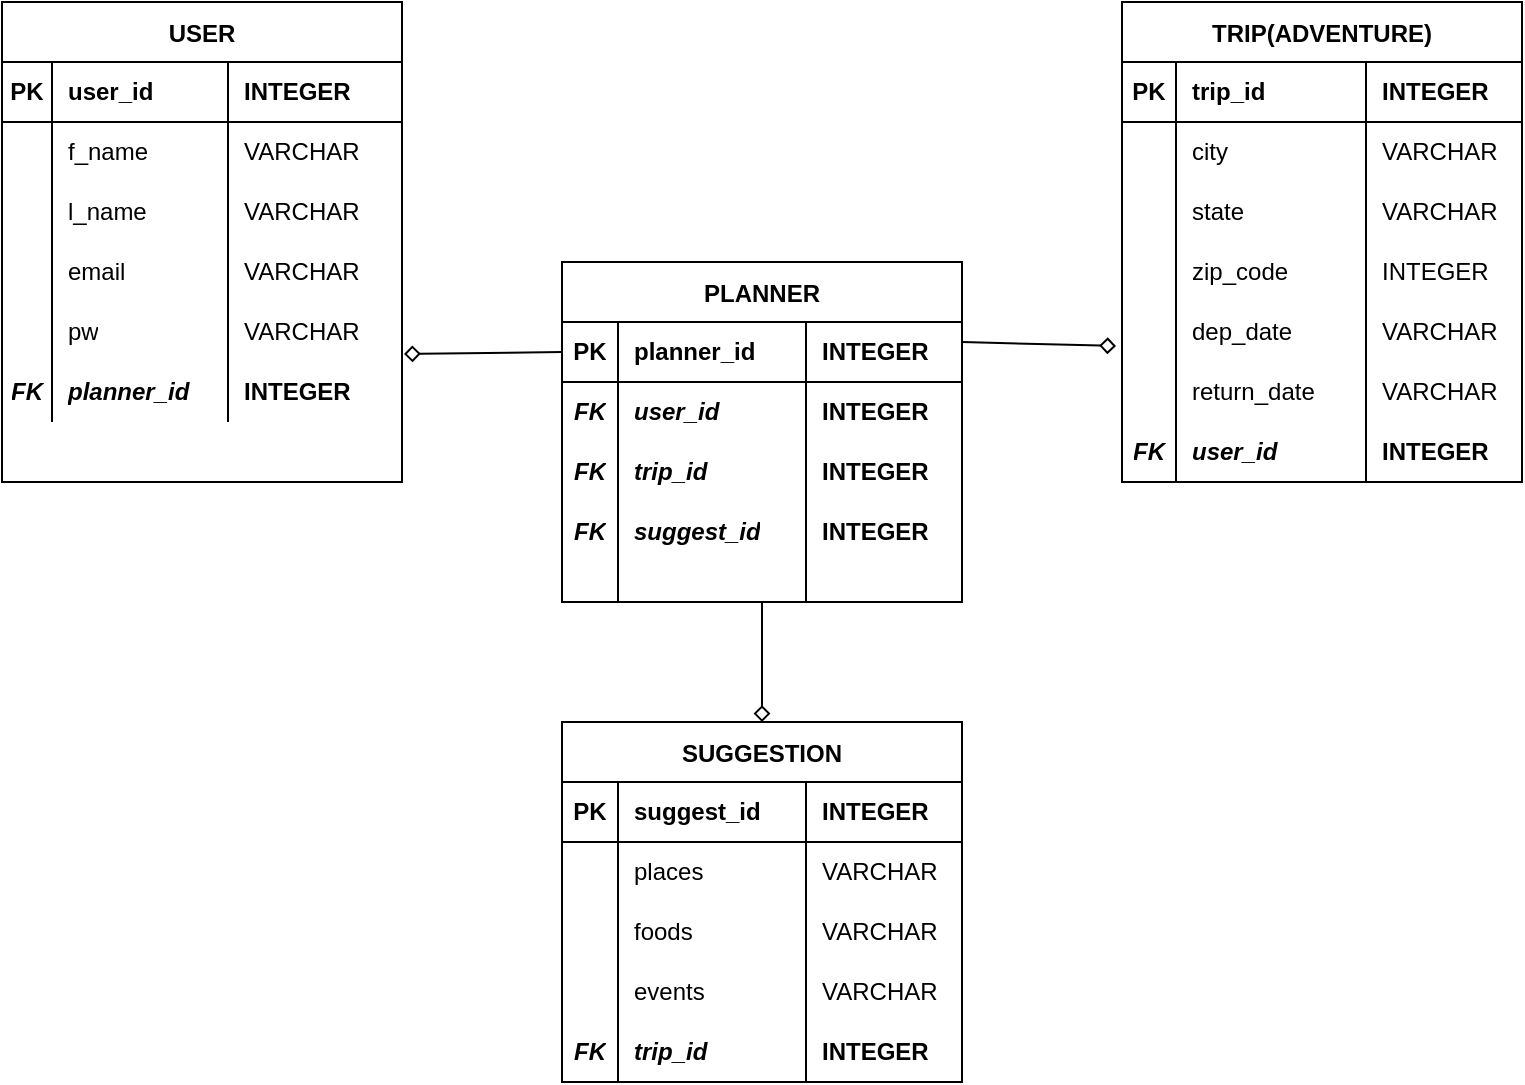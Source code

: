 <mxfile version="14.9.6" type="github">
  <diagram id="C5RBs43oDa-KdzZeNtuy" name="Page-1">
    <mxGraphModel dx="523" dy="462" grid="1" gridSize="10" guides="1" tooltips="1" connect="1" arrows="1" fold="1" page="1" pageScale="1" pageWidth="1654" pageHeight="2336" math="0" shadow="0">
      <root>
        <mxCell id="WIyWlLk6GJQsqaUBKTNV-0" />
        <mxCell id="WIyWlLk6GJQsqaUBKTNV-1" parent="WIyWlLk6GJQsqaUBKTNV-0" />
        <mxCell id="X1EbeZXDvOtY6BMOChlS-26" value="USER" style="shape=table;startSize=30;container=1;collapsible=0;childLayout=tableLayout;fixedRows=1;rowLines=0;fontStyle=1;align=center;pointerEvents=1;" parent="WIyWlLk6GJQsqaUBKTNV-1" vertex="1">
          <mxGeometry x="120" y="120" width="200" height="240" as="geometry" />
        </mxCell>
        <mxCell id="X1EbeZXDvOtY6BMOChlS-27" value="" style="shape=partialRectangle;html=1;whiteSpace=wrap;collapsible=0;dropTarget=0;pointerEvents=1;fillColor=none;top=0;left=0;bottom=1;right=0;points=[[0,0.5],[1,0.5]];portConstraint=eastwest;" parent="X1EbeZXDvOtY6BMOChlS-26" vertex="1">
          <mxGeometry y="30" width="200" height="30" as="geometry" />
        </mxCell>
        <mxCell id="X1EbeZXDvOtY6BMOChlS-28" value="&lt;b&gt;PK&lt;/b&gt;" style="shape=partialRectangle;html=1;whiteSpace=wrap;connectable=0;fillColor=none;top=0;left=0;bottom=0;right=0;overflow=hidden;pointerEvents=1;" parent="X1EbeZXDvOtY6BMOChlS-27" vertex="1">
          <mxGeometry width="25" height="30" as="geometry" />
        </mxCell>
        <mxCell id="X1EbeZXDvOtY6BMOChlS-29" value="user_id" style="shape=partialRectangle;html=1;whiteSpace=wrap;connectable=0;fillColor=none;top=0;left=0;bottom=0;right=0;align=left;spacingLeft=6;overflow=hidden;pointerEvents=1;fontStyle=1" parent="X1EbeZXDvOtY6BMOChlS-27" vertex="1">
          <mxGeometry x="25" width="88" height="30" as="geometry" />
        </mxCell>
        <mxCell id="X1EbeZXDvOtY6BMOChlS-36" value="&lt;b&gt;INTEGER&lt;/b&gt;" style="shape=partialRectangle;html=1;whiteSpace=wrap;connectable=0;fillColor=none;top=0;left=0;bottom=0;right=0;align=left;spacingLeft=6;overflow=hidden;pointerEvents=1;" parent="X1EbeZXDvOtY6BMOChlS-27" vertex="1">
          <mxGeometry x="113" width="87" height="30" as="geometry" />
        </mxCell>
        <mxCell id="X1EbeZXDvOtY6BMOChlS-30" value="" style="shape=partialRectangle;html=1;whiteSpace=wrap;collapsible=0;dropTarget=0;pointerEvents=1;fillColor=none;top=0;left=0;bottom=0;right=0;points=[[0,0.5],[1,0.5]];portConstraint=eastwest;" parent="X1EbeZXDvOtY6BMOChlS-26" vertex="1">
          <mxGeometry y="60" width="200" height="30" as="geometry" />
        </mxCell>
        <mxCell id="X1EbeZXDvOtY6BMOChlS-31" value="" style="shape=partialRectangle;html=1;whiteSpace=wrap;connectable=0;fillColor=none;top=0;left=0;bottom=0;right=0;overflow=hidden;pointerEvents=1;" parent="X1EbeZXDvOtY6BMOChlS-30" vertex="1">
          <mxGeometry width="25" height="30" as="geometry" />
        </mxCell>
        <mxCell id="X1EbeZXDvOtY6BMOChlS-32" value="f_name" style="shape=partialRectangle;html=1;whiteSpace=wrap;connectable=0;fillColor=none;top=0;left=0;bottom=0;right=0;align=left;spacingLeft=6;overflow=hidden;pointerEvents=1;" parent="X1EbeZXDvOtY6BMOChlS-30" vertex="1">
          <mxGeometry x="25" width="88" height="30" as="geometry" />
        </mxCell>
        <mxCell id="X1EbeZXDvOtY6BMOChlS-37" value="VARCHAR" style="shape=partialRectangle;html=1;whiteSpace=wrap;connectable=0;fillColor=none;top=0;left=0;bottom=0;right=0;align=left;spacingLeft=6;overflow=hidden;pointerEvents=1;" parent="X1EbeZXDvOtY6BMOChlS-30" vertex="1">
          <mxGeometry x="113" width="87" height="30" as="geometry" />
        </mxCell>
        <mxCell id="X1EbeZXDvOtY6BMOChlS-33" value="" style="shape=partialRectangle;html=1;whiteSpace=wrap;collapsible=0;dropTarget=0;pointerEvents=1;fillColor=none;top=0;left=0;bottom=0;right=0;points=[[0,0.5],[1,0.5]];portConstraint=eastwest;" parent="X1EbeZXDvOtY6BMOChlS-26" vertex="1">
          <mxGeometry y="90" width="200" height="30" as="geometry" />
        </mxCell>
        <mxCell id="X1EbeZXDvOtY6BMOChlS-34" value="" style="shape=partialRectangle;html=1;whiteSpace=wrap;connectable=0;fillColor=none;top=0;left=0;bottom=0;right=0;overflow=hidden;pointerEvents=1;" parent="X1EbeZXDvOtY6BMOChlS-33" vertex="1">
          <mxGeometry width="25" height="30" as="geometry" />
        </mxCell>
        <mxCell id="X1EbeZXDvOtY6BMOChlS-35" value="l_name" style="shape=partialRectangle;html=1;whiteSpace=wrap;connectable=0;fillColor=none;top=0;left=0;bottom=0;right=0;align=left;spacingLeft=6;overflow=hidden;pointerEvents=1;" parent="X1EbeZXDvOtY6BMOChlS-33" vertex="1">
          <mxGeometry x="25" width="88" height="30" as="geometry" />
        </mxCell>
        <mxCell id="X1EbeZXDvOtY6BMOChlS-38" value="VARCHAR" style="shape=partialRectangle;html=1;whiteSpace=wrap;connectable=0;fillColor=none;top=0;left=0;bottom=0;right=0;align=left;spacingLeft=6;overflow=hidden;pointerEvents=1;" parent="X1EbeZXDvOtY6BMOChlS-33" vertex="1">
          <mxGeometry x="113" width="87" height="30" as="geometry" />
        </mxCell>
        <mxCell id="X1EbeZXDvOtY6BMOChlS-39" value="" style="shape=partialRectangle;html=1;whiteSpace=wrap;collapsible=0;dropTarget=0;pointerEvents=1;fillColor=none;top=0;left=0;bottom=0;right=0;points=[[0,0.5],[1,0.5]];portConstraint=eastwest;" parent="X1EbeZXDvOtY6BMOChlS-26" vertex="1">
          <mxGeometry y="120" width="200" height="30" as="geometry" />
        </mxCell>
        <mxCell id="X1EbeZXDvOtY6BMOChlS-40" value="&lt;span style=&quot;white-space: pre&quot;&gt; &lt;span style=&quot;white-space: pre&quot;&gt; &lt;/span&gt;&lt;/span&gt;" style="shape=partialRectangle;html=1;whiteSpace=wrap;connectable=0;fillColor=none;top=0;left=0;bottom=0;right=0;overflow=hidden;pointerEvents=1;" parent="X1EbeZXDvOtY6BMOChlS-39" vertex="1">
          <mxGeometry width="25" height="30" as="geometry" />
        </mxCell>
        <mxCell id="X1EbeZXDvOtY6BMOChlS-41" value="email" style="shape=partialRectangle;html=1;whiteSpace=wrap;connectable=0;fillColor=none;top=0;left=0;bottom=0;right=0;align=left;spacingLeft=6;overflow=hidden;pointerEvents=1;" parent="X1EbeZXDvOtY6BMOChlS-39" vertex="1">
          <mxGeometry x="25" width="88" height="30" as="geometry" />
        </mxCell>
        <mxCell id="X1EbeZXDvOtY6BMOChlS-42" value="VARCHAR" style="shape=partialRectangle;html=1;whiteSpace=wrap;connectable=0;fillColor=none;top=0;left=0;bottom=0;right=0;align=left;spacingLeft=6;overflow=hidden;pointerEvents=1;" parent="X1EbeZXDvOtY6BMOChlS-39" vertex="1">
          <mxGeometry x="113" width="87" height="30" as="geometry" />
        </mxCell>
        <mxCell id="X1EbeZXDvOtY6BMOChlS-43" value="" style="shape=partialRectangle;html=1;whiteSpace=wrap;collapsible=0;dropTarget=0;pointerEvents=1;fillColor=none;top=0;left=0;bottom=0;right=0;points=[[0,0.5],[1,0.5]];portConstraint=eastwest;" parent="X1EbeZXDvOtY6BMOChlS-26" vertex="1">
          <mxGeometry y="150" width="200" height="30" as="geometry" />
        </mxCell>
        <mxCell id="X1EbeZXDvOtY6BMOChlS-44" value="&lt;span style=&quot;white-space: pre&quot;&gt; &lt;span style=&quot;white-space: pre&quot;&gt; &lt;/span&gt;&lt;/span&gt;" style="shape=partialRectangle;html=1;whiteSpace=wrap;connectable=0;fillColor=none;top=0;left=0;bottom=0;right=0;overflow=hidden;pointerEvents=1;" parent="X1EbeZXDvOtY6BMOChlS-43" vertex="1">
          <mxGeometry width="25" height="30" as="geometry" />
        </mxCell>
        <mxCell id="X1EbeZXDvOtY6BMOChlS-45" value="pw" style="shape=partialRectangle;html=1;whiteSpace=wrap;connectable=0;fillColor=none;top=0;left=0;bottom=0;right=0;align=left;spacingLeft=6;overflow=hidden;pointerEvents=1;" parent="X1EbeZXDvOtY6BMOChlS-43" vertex="1">
          <mxGeometry x="25" width="88" height="30" as="geometry" />
        </mxCell>
        <mxCell id="X1EbeZXDvOtY6BMOChlS-46" value="VARCHAR" style="shape=partialRectangle;html=1;whiteSpace=wrap;connectable=0;fillColor=none;top=0;left=0;bottom=0;right=0;align=left;spacingLeft=6;overflow=hidden;pointerEvents=1;" parent="X1EbeZXDvOtY6BMOChlS-43" vertex="1">
          <mxGeometry x="113" width="87" height="30" as="geometry" />
        </mxCell>
        <mxCell id="X1EbeZXDvOtY6BMOChlS-161" value="" style="shape=partialRectangle;html=1;whiteSpace=wrap;collapsible=0;dropTarget=0;pointerEvents=1;fillColor=none;top=0;left=0;bottom=0;right=0;points=[[0,0.5],[1,0.5]];portConstraint=eastwest;" parent="X1EbeZXDvOtY6BMOChlS-26" vertex="1">
          <mxGeometry y="180" width="200" height="30" as="geometry" />
        </mxCell>
        <mxCell id="X1EbeZXDvOtY6BMOChlS-162" value="&lt;span style=&quot;white-space: pre&quot;&gt;FK&lt;/span&gt;" style="shape=partialRectangle;html=1;whiteSpace=wrap;connectable=0;fillColor=none;top=0;left=0;bottom=0;right=0;overflow=hidden;pointerEvents=1;fontStyle=3" parent="X1EbeZXDvOtY6BMOChlS-161" vertex="1">
          <mxGeometry width="25" height="30" as="geometry" />
        </mxCell>
        <mxCell id="X1EbeZXDvOtY6BMOChlS-163" value="planner_id" style="shape=partialRectangle;html=1;whiteSpace=wrap;connectable=0;fillColor=none;top=0;left=0;bottom=0;right=0;align=left;spacingLeft=6;overflow=hidden;pointerEvents=1;fontStyle=3" parent="X1EbeZXDvOtY6BMOChlS-161" vertex="1">
          <mxGeometry x="25" width="88" height="30" as="geometry" />
        </mxCell>
        <mxCell id="X1EbeZXDvOtY6BMOChlS-164" value="INTEGER" style="shape=partialRectangle;html=1;whiteSpace=wrap;connectable=0;fillColor=none;top=0;left=0;bottom=0;right=0;align=left;spacingLeft=6;overflow=hidden;pointerEvents=1;fontStyle=1" parent="X1EbeZXDvOtY6BMOChlS-161" vertex="1">
          <mxGeometry x="113" width="87" height="30" as="geometry" />
        </mxCell>
        <mxCell id="X1EbeZXDvOtY6BMOChlS-52" value="TRIP(ADVENTURE)" style="shape=table;startSize=30;container=1;collapsible=0;childLayout=tableLayout;fixedRows=1;rowLines=0;fontStyle=1;align=center;pointerEvents=1;" parent="WIyWlLk6GJQsqaUBKTNV-1" vertex="1">
          <mxGeometry x="680" y="120" width="200" height="240" as="geometry" />
        </mxCell>
        <mxCell id="X1EbeZXDvOtY6BMOChlS-53" value="" style="shape=partialRectangle;html=1;whiteSpace=wrap;collapsible=0;dropTarget=0;pointerEvents=1;fillColor=none;top=0;left=0;bottom=1;right=0;points=[[0,0.5],[1,0.5]];portConstraint=eastwest;" parent="X1EbeZXDvOtY6BMOChlS-52" vertex="1">
          <mxGeometry y="30" width="200" height="30" as="geometry" />
        </mxCell>
        <mxCell id="X1EbeZXDvOtY6BMOChlS-54" value="&lt;b&gt;PK&lt;/b&gt;" style="shape=partialRectangle;html=1;whiteSpace=wrap;connectable=0;fillColor=none;top=0;left=0;bottom=0;right=0;overflow=hidden;pointerEvents=1;" parent="X1EbeZXDvOtY6BMOChlS-53" vertex="1">
          <mxGeometry width="27" height="30" as="geometry" />
        </mxCell>
        <mxCell id="X1EbeZXDvOtY6BMOChlS-55" value="trip_id" style="shape=partialRectangle;html=1;whiteSpace=wrap;connectable=0;fillColor=none;top=0;left=0;bottom=0;right=0;align=left;spacingLeft=6;overflow=hidden;pointerEvents=1;fontStyle=1" parent="X1EbeZXDvOtY6BMOChlS-53" vertex="1">
          <mxGeometry x="27" width="95" height="30" as="geometry" />
        </mxCell>
        <mxCell id="X1EbeZXDvOtY6BMOChlS-56" value="&lt;b&gt;INTEGER&lt;/b&gt;" style="shape=partialRectangle;html=1;whiteSpace=wrap;connectable=0;fillColor=none;top=0;left=0;bottom=0;right=0;align=left;spacingLeft=6;overflow=hidden;pointerEvents=1;" parent="X1EbeZXDvOtY6BMOChlS-53" vertex="1">
          <mxGeometry x="122" width="78" height="30" as="geometry" />
        </mxCell>
        <mxCell id="X1EbeZXDvOtY6BMOChlS-57" value="" style="shape=partialRectangle;html=1;whiteSpace=wrap;collapsible=0;dropTarget=0;pointerEvents=1;fillColor=none;top=0;left=0;bottom=0;right=0;points=[[0,0.5],[1,0.5]];portConstraint=eastwest;" parent="X1EbeZXDvOtY6BMOChlS-52" vertex="1">
          <mxGeometry y="60" width="200" height="30" as="geometry" />
        </mxCell>
        <mxCell id="X1EbeZXDvOtY6BMOChlS-58" value="" style="shape=partialRectangle;html=1;whiteSpace=wrap;connectable=0;fillColor=none;top=0;left=0;bottom=0;right=0;overflow=hidden;pointerEvents=1;" parent="X1EbeZXDvOtY6BMOChlS-57" vertex="1">
          <mxGeometry width="27" height="30" as="geometry" />
        </mxCell>
        <mxCell id="X1EbeZXDvOtY6BMOChlS-59" value="city" style="shape=partialRectangle;html=1;whiteSpace=wrap;connectable=0;fillColor=none;top=0;left=0;bottom=0;right=0;align=left;spacingLeft=6;overflow=hidden;pointerEvents=1;" parent="X1EbeZXDvOtY6BMOChlS-57" vertex="1">
          <mxGeometry x="27" width="95" height="30" as="geometry" />
        </mxCell>
        <mxCell id="X1EbeZXDvOtY6BMOChlS-60" value="VARCHAR" style="shape=partialRectangle;html=1;whiteSpace=wrap;connectable=0;fillColor=none;top=0;left=0;bottom=0;right=0;align=left;spacingLeft=6;overflow=hidden;pointerEvents=1;" parent="X1EbeZXDvOtY6BMOChlS-57" vertex="1">
          <mxGeometry x="122" width="78" height="30" as="geometry" />
        </mxCell>
        <mxCell id="X1EbeZXDvOtY6BMOChlS-61" value="" style="shape=partialRectangle;html=1;whiteSpace=wrap;collapsible=0;dropTarget=0;pointerEvents=1;fillColor=none;top=0;left=0;bottom=0;right=0;points=[[0,0.5],[1,0.5]];portConstraint=eastwest;" parent="X1EbeZXDvOtY6BMOChlS-52" vertex="1">
          <mxGeometry y="90" width="200" height="30" as="geometry" />
        </mxCell>
        <mxCell id="X1EbeZXDvOtY6BMOChlS-62" value="" style="shape=partialRectangle;html=1;whiteSpace=wrap;connectable=0;fillColor=none;top=0;left=0;bottom=0;right=0;overflow=hidden;pointerEvents=1;" parent="X1EbeZXDvOtY6BMOChlS-61" vertex="1">
          <mxGeometry width="27" height="30" as="geometry" />
        </mxCell>
        <mxCell id="X1EbeZXDvOtY6BMOChlS-63" value="state" style="shape=partialRectangle;html=1;whiteSpace=wrap;connectable=0;fillColor=none;top=0;left=0;bottom=0;right=0;align=left;spacingLeft=6;overflow=hidden;pointerEvents=1;" parent="X1EbeZXDvOtY6BMOChlS-61" vertex="1">
          <mxGeometry x="27" width="95" height="30" as="geometry" />
        </mxCell>
        <mxCell id="X1EbeZXDvOtY6BMOChlS-64" value="VARCHAR" style="shape=partialRectangle;html=1;whiteSpace=wrap;connectable=0;fillColor=none;top=0;left=0;bottom=0;right=0;align=left;spacingLeft=6;overflow=hidden;pointerEvents=1;" parent="X1EbeZXDvOtY6BMOChlS-61" vertex="1">
          <mxGeometry x="122" width="78" height="30" as="geometry" />
        </mxCell>
        <mxCell id="X1EbeZXDvOtY6BMOChlS-65" value="" style="shape=partialRectangle;html=1;whiteSpace=wrap;collapsible=0;dropTarget=0;pointerEvents=1;fillColor=none;top=0;left=0;bottom=0;right=0;points=[[0,0.5],[1,0.5]];portConstraint=eastwest;" parent="X1EbeZXDvOtY6BMOChlS-52" vertex="1">
          <mxGeometry y="120" width="200" height="30" as="geometry" />
        </mxCell>
        <mxCell id="X1EbeZXDvOtY6BMOChlS-66" value="&lt;span style=&quot;white-space: pre&quot;&gt; &lt;span style=&quot;white-space: pre&quot;&gt; &lt;/span&gt;&lt;/span&gt;" style="shape=partialRectangle;html=1;whiteSpace=wrap;connectable=0;fillColor=none;top=0;left=0;bottom=0;right=0;overflow=hidden;pointerEvents=1;" parent="X1EbeZXDvOtY6BMOChlS-65" vertex="1">
          <mxGeometry width="27" height="30" as="geometry" />
        </mxCell>
        <mxCell id="X1EbeZXDvOtY6BMOChlS-67" value="zip_code" style="shape=partialRectangle;html=1;whiteSpace=wrap;connectable=0;fillColor=none;top=0;left=0;bottom=0;right=0;align=left;spacingLeft=6;overflow=hidden;pointerEvents=1;" parent="X1EbeZXDvOtY6BMOChlS-65" vertex="1">
          <mxGeometry x="27" width="95" height="30" as="geometry" />
        </mxCell>
        <mxCell id="X1EbeZXDvOtY6BMOChlS-68" value="INTEGER" style="shape=partialRectangle;html=1;whiteSpace=wrap;connectable=0;fillColor=none;top=0;left=0;bottom=0;right=0;align=left;spacingLeft=6;overflow=hidden;pointerEvents=1;" parent="X1EbeZXDvOtY6BMOChlS-65" vertex="1">
          <mxGeometry x="122" width="78" height="30" as="geometry" />
        </mxCell>
        <mxCell id="X1EbeZXDvOtY6BMOChlS-69" value="" style="shape=partialRectangle;html=1;whiteSpace=wrap;collapsible=0;dropTarget=0;pointerEvents=1;fillColor=none;top=0;left=0;bottom=0;right=0;points=[[0,0.5],[1,0.5]];portConstraint=eastwest;" parent="X1EbeZXDvOtY6BMOChlS-52" vertex="1">
          <mxGeometry y="150" width="200" height="30" as="geometry" />
        </mxCell>
        <mxCell id="X1EbeZXDvOtY6BMOChlS-70" value="&lt;span style=&quot;white-space: pre&quot;&gt; &lt;span style=&quot;white-space: pre&quot;&gt; &lt;/span&gt;&lt;/span&gt;" style="shape=partialRectangle;html=1;whiteSpace=wrap;connectable=0;fillColor=none;top=0;left=0;bottom=0;right=0;overflow=hidden;pointerEvents=1;" parent="X1EbeZXDvOtY6BMOChlS-69" vertex="1">
          <mxGeometry width="27" height="30" as="geometry" />
        </mxCell>
        <mxCell id="X1EbeZXDvOtY6BMOChlS-71" value="dep_date" style="shape=partialRectangle;html=1;whiteSpace=wrap;connectable=0;fillColor=none;top=0;left=0;bottom=0;right=0;align=left;spacingLeft=6;overflow=hidden;pointerEvents=1;" parent="X1EbeZXDvOtY6BMOChlS-69" vertex="1">
          <mxGeometry x="27" width="95" height="30" as="geometry" />
        </mxCell>
        <mxCell id="X1EbeZXDvOtY6BMOChlS-72" value="VARCHAR" style="shape=partialRectangle;html=1;whiteSpace=wrap;connectable=0;fillColor=none;top=0;left=0;bottom=0;right=0;align=left;spacingLeft=6;overflow=hidden;pointerEvents=1;" parent="X1EbeZXDvOtY6BMOChlS-69" vertex="1">
          <mxGeometry x="122" width="78" height="30" as="geometry" />
        </mxCell>
        <mxCell id="X1EbeZXDvOtY6BMOChlS-73" value="" style="shape=partialRectangle;html=1;whiteSpace=wrap;collapsible=0;dropTarget=0;pointerEvents=1;fillColor=none;top=0;left=0;bottom=0;right=0;points=[[0,0.5],[1,0.5]];portConstraint=eastwest;" parent="X1EbeZXDvOtY6BMOChlS-52" vertex="1">
          <mxGeometry y="180" width="200" height="30" as="geometry" />
        </mxCell>
        <mxCell id="X1EbeZXDvOtY6BMOChlS-74" value="&lt;span style=&quot;white-space: pre&quot;&gt; &lt;span style=&quot;white-space: pre&quot;&gt; &lt;/span&gt;&lt;/span&gt;" style="shape=partialRectangle;html=1;whiteSpace=wrap;connectable=0;fillColor=none;top=0;left=0;bottom=0;right=0;overflow=hidden;pointerEvents=1;" parent="X1EbeZXDvOtY6BMOChlS-73" vertex="1">
          <mxGeometry width="27" height="30" as="geometry" />
        </mxCell>
        <mxCell id="X1EbeZXDvOtY6BMOChlS-75" value="return_date" style="shape=partialRectangle;html=1;whiteSpace=wrap;connectable=0;fillColor=none;top=0;left=0;bottom=0;right=0;align=left;spacingLeft=6;overflow=hidden;pointerEvents=1;" parent="X1EbeZXDvOtY6BMOChlS-73" vertex="1">
          <mxGeometry x="27" width="95" height="30" as="geometry" />
        </mxCell>
        <mxCell id="X1EbeZXDvOtY6BMOChlS-76" value="VARCHAR" style="shape=partialRectangle;html=1;whiteSpace=wrap;connectable=0;fillColor=none;top=0;left=0;bottom=0;right=0;align=left;spacingLeft=6;overflow=hidden;pointerEvents=1;" parent="X1EbeZXDvOtY6BMOChlS-73" vertex="1">
          <mxGeometry x="122" width="78" height="30" as="geometry" />
        </mxCell>
        <mxCell id="X1EbeZXDvOtY6BMOChlS-157" value="" style="shape=partialRectangle;html=1;whiteSpace=wrap;collapsible=0;dropTarget=0;pointerEvents=1;fillColor=none;top=0;left=0;bottom=0;right=0;points=[[0,0.5],[1,0.5]];portConstraint=eastwest;" parent="X1EbeZXDvOtY6BMOChlS-52" vertex="1">
          <mxGeometry y="210" width="200" height="30" as="geometry" />
        </mxCell>
        <mxCell id="X1EbeZXDvOtY6BMOChlS-158" value="&lt;span style=&quot;white-space: pre&quot;&gt;FK&lt;/span&gt;" style="shape=partialRectangle;html=1;whiteSpace=wrap;connectable=0;fillColor=none;top=0;left=0;bottom=0;right=0;overflow=hidden;pointerEvents=1;fontStyle=3" parent="X1EbeZXDvOtY6BMOChlS-157" vertex="1">
          <mxGeometry width="27" height="30" as="geometry" />
        </mxCell>
        <mxCell id="X1EbeZXDvOtY6BMOChlS-159" value="user_id" style="shape=partialRectangle;html=1;whiteSpace=wrap;connectable=0;fillColor=none;top=0;left=0;bottom=0;right=0;align=left;spacingLeft=6;overflow=hidden;pointerEvents=1;fontStyle=3" parent="X1EbeZXDvOtY6BMOChlS-157" vertex="1">
          <mxGeometry x="27" width="95" height="30" as="geometry" />
        </mxCell>
        <mxCell id="X1EbeZXDvOtY6BMOChlS-160" value="INTEGER" style="shape=partialRectangle;html=1;whiteSpace=wrap;connectable=0;fillColor=none;top=0;left=0;bottom=0;right=0;align=left;spacingLeft=6;overflow=hidden;pointerEvents=1;fontStyle=1" parent="X1EbeZXDvOtY6BMOChlS-157" vertex="1">
          <mxGeometry x="122" width="78" height="30" as="geometry" />
        </mxCell>
        <mxCell id="X1EbeZXDvOtY6BMOChlS-77" value="SUGGESTION" style="shape=table;startSize=30;container=1;collapsible=0;childLayout=tableLayout;fixedRows=1;rowLines=0;fontStyle=1;align=center;pointerEvents=1;" parent="WIyWlLk6GJQsqaUBKTNV-1" vertex="1">
          <mxGeometry x="400" y="480" width="200" height="180" as="geometry" />
        </mxCell>
        <mxCell id="X1EbeZXDvOtY6BMOChlS-78" value="" style="shape=partialRectangle;html=1;whiteSpace=wrap;collapsible=0;dropTarget=0;pointerEvents=1;fillColor=none;top=0;left=0;bottom=1;right=0;points=[[0,0.5],[1,0.5]];portConstraint=eastwest;" parent="X1EbeZXDvOtY6BMOChlS-77" vertex="1">
          <mxGeometry y="30" width="200" height="30" as="geometry" />
        </mxCell>
        <mxCell id="X1EbeZXDvOtY6BMOChlS-79" value="&lt;b&gt;PK&lt;/b&gt;" style="shape=partialRectangle;html=1;whiteSpace=wrap;connectable=0;fillColor=none;top=0;left=0;bottom=0;right=0;overflow=hidden;pointerEvents=1;" parent="X1EbeZXDvOtY6BMOChlS-78" vertex="1">
          <mxGeometry width="28" height="30" as="geometry" />
        </mxCell>
        <mxCell id="X1EbeZXDvOtY6BMOChlS-80" value="suggest_id" style="shape=partialRectangle;html=1;whiteSpace=wrap;connectable=0;fillColor=none;top=0;left=0;bottom=0;right=0;align=left;spacingLeft=6;overflow=hidden;pointerEvents=1;fontStyle=1" parent="X1EbeZXDvOtY6BMOChlS-78" vertex="1">
          <mxGeometry x="28" width="94" height="30" as="geometry" />
        </mxCell>
        <mxCell id="X1EbeZXDvOtY6BMOChlS-81" value="&lt;b&gt;INTEGER&lt;/b&gt;" style="shape=partialRectangle;html=1;whiteSpace=wrap;connectable=0;fillColor=none;top=0;left=0;bottom=0;right=0;align=left;spacingLeft=6;overflow=hidden;pointerEvents=1;" parent="X1EbeZXDvOtY6BMOChlS-78" vertex="1">
          <mxGeometry x="122" width="78" height="30" as="geometry" />
        </mxCell>
        <mxCell id="X1EbeZXDvOtY6BMOChlS-82" value="" style="shape=partialRectangle;html=1;whiteSpace=wrap;collapsible=0;dropTarget=0;pointerEvents=1;fillColor=none;top=0;left=0;bottom=0;right=0;points=[[0,0.5],[1,0.5]];portConstraint=eastwest;" parent="X1EbeZXDvOtY6BMOChlS-77" vertex="1">
          <mxGeometry y="60" width="200" height="30" as="geometry" />
        </mxCell>
        <mxCell id="X1EbeZXDvOtY6BMOChlS-83" value="" style="shape=partialRectangle;html=1;whiteSpace=wrap;connectable=0;fillColor=none;top=0;left=0;bottom=0;right=0;overflow=hidden;pointerEvents=1;" parent="X1EbeZXDvOtY6BMOChlS-82" vertex="1">
          <mxGeometry width="28" height="30" as="geometry" />
        </mxCell>
        <mxCell id="X1EbeZXDvOtY6BMOChlS-84" value="places" style="shape=partialRectangle;html=1;whiteSpace=wrap;connectable=0;fillColor=none;top=0;left=0;bottom=0;right=0;align=left;spacingLeft=6;overflow=hidden;pointerEvents=1;" parent="X1EbeZXDvOtY6BMOChlS-82" vertex="1">
          <mxGeometry x="28" width="94" height="30" as="geometry" />
        </mxCell>
        <mxCell id="X1EbeZXDvOtY6BMOChlS-85" value="VARCHAR" style="shape=partialRectangle;html=1;whiteSpace=wrap;connectable=0;fillColor=none;top=0;left=0;bottom=0;right=0;align=left;spacingLeft=6;overflow=hidden;pointerEvents=1;" parent="X1EbeZXDvOtY6BMOChlS-82" vertex="1">
          <mxGeometry x="122" width="78" height="30" as="geometry" />
        </mxCell>
        <mxCell id="X1EbeZXDvOtY6BMOChlS-86" value="" style="shape=partialRectangle;html=1;whiteSpace=wrap;collapsible=0;dropTarget=0;pointerEvents=1;fillColor=none;top=0;left=0;bottom=0;right=0;points=[[0,0.5],[1,0.5]];portConstraint=eastwest;" parent="X1EbeZXDvOtY6BMOChlS-77" vertex="1">
          <mxGeometry y="90" width="200" height="30" as="geometry" />
        </mxCell>
        <mxCell id="X1EbeZXDvOtY6BMOChlS-87" value="" style="shape=partialRectangle;html=1;whiteSpace=wrap;connectable=0;fillColor=none;top=0;left=0;bottom=0;right=0;overflow=hidden;pointerEvents=1;" parent="X1EbeZXDvOtY6BMOChlS-86" vertex="1">
          <mxGeometry width="28" height="30" as="geometry" />
        </mxCell>
        <mxCell id="X1EbeZXDvOtY6BMOChlS-88" value="foods" style="shape=partialRectangle;html=1;whiteSpace=wrap;connectable=0;fillColor=none;top=0;left=0;bottom=0;right=0;align=left;spacingLeft=6;overflow=hidden;pointerEvents=1;" parent="X1EbeZXDvOtY6BMOChlS-86" vertex="1">
          <mxGeometry x="28" width="94" height="30" as="geometry" />
        </mxCell>
        <mxCell id="X1EbeZXDvOtY6BMOChlS-89" value="VARCHAR" style="shape=partialRectangle;html=1;whiteSpace=wrap;connectable=0;fillColor=none;top=0;left=0;bottom=0;right=0;align=left;spacingLeft=6;overflow=hidden;pointerEvents=1;" parent="X1EbeZXDvOtY6BMOChlS-86" vertex="1">
          <mxGeometry x="122" width="78" height="30" as="geometry" />
        </mxCell>
        <mxCell id="X1EbeZXDvOtY6BMOChlS-90" value="" style="shape=partialRectangle;html=1;whiteSpace=wrap;collapsible=0;dropTarget=0;pointerEvents=1;fillColor=none;top=0;left=0;bottom=0;right=0;points=[[0,0.5],[1,0.5]];portConstraint=eastwest;" parent="X1EbeZXDvOtY6BMOChlS-77" vertex="1">
          <mxGeometry y="120" width="200" height="30" as="geometry" />
        </mxCell>
        <mxCell id="X1EbeZXDvOtY6BMOChlS-91" value="&lt;span style=&quot;white-space: pre&quot;&gt; &lt;span style=&quot;white-space: pre&quot;&gt; &lt;/span&gt;&lt;/span&gt;" style="shape=partialRectangle;html=1;whiteSpace=wrap;connectable=0;fillColor=none;top=0;left=0;bottom=0;right=0;overflow=hidden;pointerEvents=1;" parent="X1EbeZXDvOtY6BMOChlS-90" vertex="1">
          <mxGeometry width="28" height="30" as="geometry" />
        </mxCell>
        <mxCell id="X1EbeZXDvOtY6BMOChlS-92" value="events" style="shape=partialRectangle;html=1;whiteSpace=wrap;connectable=0;fillColor=none;top=0;left=0;bottom=0;right=0;align=left;spacingLeft=6;overflow=hidden;pointerEvents=1;" parent="X1EbeZXDvOtY6BMOChlS-90" vertex="1">
          <mxGeometry x="28" width="94" height="30" as="geometry" />
        </mxCell>
        <mxCell id="X1EbeZXDvOtY6BMOChlS-93" value="VARCHAR" style="shape=partialRectangle;html=1;whiteSpace=wrap;connectable=0;fillColor=none;top=0;left=0;bottom=0;right=0;align=left;spacingLeft=6;overflow=hidden;pointerEvents=1;" parent="X1EbeZXDvOtY6BMOChlS-90" vertex="1">
          <mxGeometry x="122" width="78" height="30" as="geometry" />
        </mxCell>
        <mxCell id="X1EbeZXDvOtY6BMOChlS-94" value="" style="shape=partialRectangle;html=1;whiteSpace=wrap;collapsible=0;dropTarget=0;pointerEvents=1;fillColor=none;top=0;left=0;bottom=0;right=0;points=[[0,0.5],[1,0.5]];portConstraint=eastwest;" parent="X1EbeZXDvOtY6BMOChlS-77" vertex="1">
          <mxGeometry y="150" width="200" height="30" as="geometry" />
        </mxCell>
        <mxCell id="X1EbeZXDvOtY6BMOChlS-95" value="FK" style="shape=partialRectangle;html=1;whiteSpace=wrap;connectable=0;fillColor=none;top=0;left=0;bottom=0;right=0;overflow=hidden;pointerEvents=1;fontStyle=3" parent="X1EbeZXDvOtY6BMOChlS-94" vertex="1">
          <mxGeometry width="28" height="30" as="geometry" />
        </mxCell>
        <mxCell id="X1EbeZXDvOtY6BMOChlS-96" value="trip_id" style="shape=partialRectangle;html=1;whiteSpace=wrap;connectable=0;fillColor=none;top=0;left=0;bottom=0;right=0;align=left;spacingLeft=6;overflow=hidden;pointerEvents=1;fontStyle=3" parent="X1EbeZXDvOtY6BMOChlS-94" vertex="1">
          <mxGeometry x="28" width="94" height="30" as="geometry" />
        </mxCell>
        <mxCell id="X1EbeZXDvOtY6BMOChlS-97" value="INTEGER" style="shape=partialRectangle;html=1;whiteSpace=wrap;connectable=0;fillColor=none;top=0;left=0;bottom=0;right=0;align=left;spacingLeft=6;overflow=hidden;pointerEvents=1;fontStyle=1" parent="X1EbeZXDvOtY6BMOChlS-94" vertex="1">
          <mxGeometry x="122" width="78" height="30" as="geometry" />
        </mxCell>
        <mxCell id="X1EbeZXDvOtY6BMOChlS-131" value="PLANNER" style="shape=table;startSize=30;container=1;collapsible=0;childLayout=tableLayout;fixedRows=1;rowLines=0;fontStyle=1;align=center;pointerEvents=1;" parent="WIyWlLk6GJQsqaUBKTNV-1" vertex="1">
          <mxGeometry x="400" y="250" width="200" height="170" as="geometry" />
        </mxCell>
        <mxCell id="X1EbeZXDvOtY6BMOChlS-132" value="" style="shape=partialRectangle;html=1;whiteSpace=wrap;collapsible=0;dropTarget=0;pointerEvents=1;fillColor=none;top=0;left=0;bottom=1;right=0;points=[[0,0.5],[1,0.5]];portConstraint=eastwest;" parent="X1EbeZXDvOtY6BMOChlS-131" vertex="1">
          <mxGeometry y="30" width="200" height="30" as="geometry" />
        </mxCell>
        <mxCell id="X1EbeZXDvOtY6BMOChlS-133" value="&lt;b&gt;PK&lt;/b&gt;" style="shape=partialRectangle;html=1;whiteSpace=wrap;connectable=0;fillColor=none;top=0;left=0;bottom=0;right=0;overflow=hidden;pointerEvents=1;" parent="X1EbeZXDvOtY6BMOChlS-132" vertex="1">
          <mxGeometry width="28" height="30" as="geometry" />
        </mxCell>
        <mxCell id="X1EbeZXDvOtY6BMOChlS-134" value="planner_id" style="shape=partialRectangle;html=1;whiteSpace=wrap;connectable=0;fillColor=none;top=0;left=0;bottom=0;right=0;align=left;spacingLeft=6;overflow=hidden;pointerEvents=1;fontStyle=1" parent="X1EbeZXDvOtY6BMOChlS-132" vertex="1">
          <mxGeometry x="28" width="94" height="30" as="geometry" />
        </mxCell>
        <mxCell id="X1EbeZXDvOtY6BMOChlS-135" value="&lt;b&gt;INTEGER&lt;/b&gt;" style="shape=partialRectangle;html=1;whiteSpace=wrap;connectable=0;fillColor=none;top=0;left=0;bottom=0;right=0;align=left;spacingLeft=6;overflow=hidden;pointerEvents=1;" parent="X1EbeZXDvOtY6BMOChlS-132" vertex="1">
          <mxGeometry x="122" width="78" height="30" as="geometry" />
        </mxCell>
        <mxCell id="X1EbeZXDvOtY6BMOChlS-136" value="" style="shape=partialRectangle;html=1;whiteSpace=wrap;collapsible=0;dropTarget=0;pointerEvents=1;fillColor=none;top=0;left=0;bottom=0;right=0;points=[[0,0.5],[1,0.5]];portConstraint=eastwest;" parent="X1EbeZXDvOtY6BMOChlS-131" vertex="1">
          <mxGeometry y="60" width="200" height="30" as="geometry" />
        </mxCell>
        <mxCell id="X1EbeZXDvOtY6BMOChlS-137" value="FK" style="shape=partialRectangle;html=1;whiteSpace=wrap;connectable=0;fillColor=none;top=0;left=0;bottom=0;right=0;overflow=hidden;pointerEvents=1;fontStyle=3" parent="X1EbeZXDvOtY6BMOChlS-136" vertex="1">
          <mxGeometry width="28" height="30" as="geometry" />
        </mxCell>
        <mxCell id="X1EbeZXDvOtY6BMOChlS-138" value="user_id" style="shape=partialRectangle;html=1;whiteSpace=wrap;connectable=0;fillColor=none;top=0;left=0;bottom=0;right=0;align=left;spacingLeft=6;overflow=hidden;pointerEvents=1;fontStyle=3" parent="X1EbeZXDvOtY6BMOChlS-136" vertex="1">
          <mxGeometry x="28" width="94" height="30" as="geometry" />
        </mxCell>
        <mxCell id="X1EbeZXDvOtY6BMOChlS-139" value="INTEGER" style="shape=partialRectangle;html=1;whiteSpace=wrap;connectable=0;fillColor=none;top=0;left=0;bottom=0;right=0;align=left;spacingLeft=6;overflow=hidden;pointerEvents=1;fontStyle=1" parent="X1EbeZXDvOtY6BMOChlS-136" vertex="1">
          <mxGeometry x="122" width="78" height="30" as="geometry" />
        </mxCell>
        <mxCell id="X1EbeZXDvOtY6BMOChlS-140" value="" style="shape=partialRectangle;html=1;whiteSpace=wrap;collapsible=0;dropTarget=0;pointerEvents=1;fillColor=none;top=0;left=0;bottom=0;right=0;points=[[0,0.5],[1,0.5]];portConstraint=eastwest;" parent="X1EbeZXDvOtY6BMOChlS-131" vertex="1">
          <mxGeometry y="90" width="200" height="30" as="geometry" />
        </mxCell>
        <mxCell id="X1EbeZXDvOtY6BMOChlS-141" value="FK" style="shape=partialRectangle;html=1;whiteSpace=wrap;connectable=0;fillColor=none;top=0;left=0;bottom=0;right=0;overflow=hidden;pointerEvents=1;fontStyle=3" parent="X1EbeZXDvOtY6BMOChlS-140" vertex="1">
          <mxGeometry width="28" height="30" as="geometry" />
        </mxCell>
        <mxCell id="X1EbeZXDvOtY6BMOChlS-142" value="trip_id" style="shape=partialRectangle;html=1;whiteSpace=wrap;connectable=0;fillColor=none;top=0;left=0;bottom=0;right=0;align=left;spacingLeft=6;overflow=hidden;pointerEvents=1;fontStyle=3" parent="X1EbeZXDvOtY6BMOChlS-140" vertex="1">
          <mxGeometry x="28" width="94" height="30" as="geometry" />
        </mxCell>
        <mxCell id="X1EbeZXDvOtY6BMOChlS-143" value="INTEGER" style="shape=partialRectangle;html=1;whiteSpace=wrap;connectable=0;fillColor=none;top=0;left=0;bottom=0;right=0;align=left;spacingLeft=6;overflow=hidden;pointerEvents=1;fontStyle=1" parent="X1EbeZXDvOtY6BMOChlS-140" vertex="1">
          <mxGeometry x="122" width="78" height="30" as="geometry" />
        </mxCell>
        <mxCell id="X1EbeZXDvOtY6BMOChlS-144" value="" style="shape=partialRectangle;html=1;whiteSpace=wrap;collapsible=0;dropTarget=0;pointerEvents=1;fillColor=none;top=0;left=0;bottom=0;right=0;points=[[0,0.5],[1,0.5]];portConstraint=eastwest;" parent="X1EbeZXDvOtY6BMOChlS-131" vertex="1">
          <mxGeometry y="120" width="200" height="30" as="geometry" />
        </mxCell>
        <mxCell id="X1EbeZXDvOtY6BMOChlS-145" value="&lt;span style=&quot;white-space: pre&quot;&gt;FK&lt;/span&gt;" style="shape=partialRectangle;html=1;whiteSpace=wrap;connectable=0;fillColor=none;top=0;left=0;bottom=0;right=0;overflow=hidden;pointerEvents=1;fontStyle=3" parent="X1EbeZXDvOtY6BMOChlS-144" vertex="1">
          <mxGeometry width="28" height="30" as="geometry" />
        </mxCell>
        <mxCell id="X1EbeZXDvOtY6BMOChlS-146" value="suggest_id" style="shape=partialRectangle;html=1;whiteSpace=wrap;connectable=0;fillColor=none;top=0;left=0;bottom=0;right=0;align=left;spacingLeft=6;overflow=hidden;pointerEvents=1;fontStyle=3" parent="X1EbeZXDvOtY6BMOChlS-144" vertex="1">
          <mxGeometry x="28" width="94" height="30" as="geometry" />
        </mxCell>
        <mxCell id="X1EbeZXDvOtY6BMOChlS-147" value="INTEGER" style="shape=partialRectangle;html=1;whiteSpace=wrap;connectable=0;fillColor=none;top=0;left=0;bottom=0;right=0;align=left;spacingLeft=6;overflow=hidden;pointerEvents=1;fontStyle=1" parent="X1EbeZXDvOtY6BMOChlS-144" vertex="1">
          <mxGeometry x="122" width="78" height="30" as="geometry" />
        </mxCell>
        <mxCell id="X1EbeZXDvOtY6BMOChlS-152" value="" style="shape=partialRectangle;html=1;whiteSpace=wrap;collapsible=0;dropTarget=0;pointerEvents=1;fillColor=none;top=0;left=0;bottom=0;right=0;points=[[0,0.5],[1,0.5]];portConstraint=eastwest;" parent="X1EbeZXDvOtY6BMOChlS-131" vertex="1">
          <mxGeometry y="150" width="200" height="20" as="geometry" />
        </mxCell>
        <mxCell id="X1EbeZXDvOtY6BMOChlS-153" value="" style="shape=partialRectangle;html=1;whiteSpace=wrap;connectable=0;fillColor=none;top=0;left=0;bottom=0;right=0;overflow=hidden;pointerEvents=1;" parent="X1EbeZXDvOtY6BMOChlS-152" vertex="1">
          <mxGeometry width="28" height="20" as="geometry" />
        </mxCell>
        <mxCell id="X1EbeZXDvOtY6BMOChlS-154" value="" style="shape=partialRectangle;html=1;whiteSpace=wrap;connectable=0;fillColor=none;top=0;left=0;bottom=0;right=0;align=left;spacingLeft=6;overflow=hidden;pointerEvents=1;" parent="X1EbeZXDvOtY6BMOChlS-152" vertex="1">
          <mxGeometry x="28" width="94" height="20" as="geometry" />
        </mxCell>
        <mxCell id="X1EbeZXDvOtY6BMOChlS-155" value="" style="shape=partialRectangle;html=1;whiteSpace=wrap;connectable=0;fillColor=none;top=0;left=0;bottom=0;right=0;align=left;spacingLeft=6;overflow=hidden;pointerEvents=1;" parent="X1EbeZXDvOtY6BMOChlS-152" vertex="1">
          <mxGeometry x="122" width="78" height="20" as="geometry" />
        </mxCell>
        <mxCell id="X1EbeZXDvOtY6BMOChlS-168" value="" style="endArrow=diamond;html=1;endFill=0;entryX=0.5;entryY=0;entryDx=0;entryDy=0;" parent="WIyWlLk6GJQsqaUBKTNV-1" target="X1EbeZXDvOtY6BMOChlS-77" edge="1">
          <mxGeometry width="50" height="50" relative="1" as="geometry">
            <mxPoint x="500" y="420" as="sourcePoint" />
            <mxPoint x="420" y="435" as="targetPoint" />
          </mxGeometry>
        </mxCell>
        <mxCell id="X1EbeZXDvOtY6BMOChlS-169" value="" style="endArrow=diamond;html=1;endFill=0;" parent="WIyWlLk6GJQsqaUBKTNV-1" edge="1">
          <mxGeometry width="50" height="50" relative="1" as="geometry">
            <mxPoint x="600" y="290" as="sourcePoint" />
            <mxPoint x="677" y="292" as="targetPoint" />
          </mxGeometry>
        </mxCell>
        <mxCell id="X1EbeZXDvOtY6BMOChlS-170" value="" style="endArrow=diamond;html=1;endFill=0;exitX=0;exitY=0.5;exitDx=0;exitDy=0;" parent="WIyWlLk6GJQsqaUBKTNV-1" source="X1EbeZXDvOtY6BMOChlS-132" edge="1">
          <mxGeometry width="50" height="50" relative="1" as="geometry">
            <mxPoint x="350" y="280" as="sourcePoint" />
            <mxPoint x="321" y="296" as="targetPoint" />
          </mxGeometry>
        </mxCell>
      </root>
    </mxGraphModel>
  </diagram>
</mxfile>
